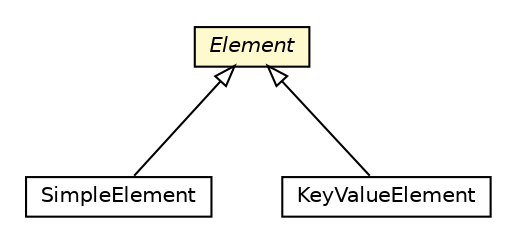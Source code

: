 #!/usr/local/bin/dot
#
# Class diagram 
# Generated by UMLGraph version R5_6-24-gf6e263 (http://www.umlgraph.org/)
#

digraph G {
	edge [fontname="Helvetica",fontsize=10,labelfontname="Helvetica",labelfontsize=10];
	node [fontname="Helvetica",fontsize=10,shape=plaintext];
	nodesep=0.25;
	ranksep=0.5;
	// io.reinert.requestor.core.header.Element
	c17002 [label=<<table title="io.reinert.requestor.core.header.Element" border="0" cellborder="1" cellspacing="0" cellpadding="2" port="p" bgcolor="lemonChiffon" href="./Element.html">
		<tr><td><table border="0" cellspacing="0" cellpadding="1">
<tr><td align="center" balign="center"><font face="Helvetica-Oblique"> Element </font></td></tr>
		</table></td></tr>
		</table>>, URL="./Element.html", fontname="Helvetica", fontcolor="black", fontsize=10.0];
	// io.reinert.requestor.core.header.Element.SimpleElement
	c17003 [label=<<table title="io.reinert.requestor.core.header.Element.SimpleElement" border="0" cellborder="1" cellspacing="0" cellpadding="2" port="p" href="./Element.SimpleElement.html">
		<tr><td><table border="0" cellspacing="0" cellpadding="1">
<tr><td align="center" balign="center"> SimpleElement </td></tr>
		</table></td></tr>
		</table>>, URL="./Element.SimpleElement.html", fontname="Helvetica", fontcolor="black", fontsize=10.0];
	// io.reinert.requestor.core.header.Element.KeyValueElement
	c17004 [label=<<table title="io.reinert.requestor.core.header.Element.KeyValueElement" border="0" cellborder="1" cellspacing="0" cellpadding="2" port="p" href="./Element.KeyValueElement.html">
		<tr><td><table border="0" cellspacing="0" cellpadding="1">
<tr><td align="center" balign="center"> KeyValueElement </td></tr>
		</table></td></tr>
		</table>>, URL="./Element.KeyValueElement.html", fontname="Helvetica", fontcolor="black", fontsize=10.0];
	//io.reinert.requestor.core.header.Element.SimpleElement extends io.reinert.requestor.core.header.Element
	c17002:p -> c17003:p [dir=back,arrowtail=empty];
	//io.reinert.requestor.core.header.Element.KeyValueElement extends io.reinert.requestor.core.header.Element
	c17002:p -> c17004:p [dir=back,arrowtail=empty];
}


